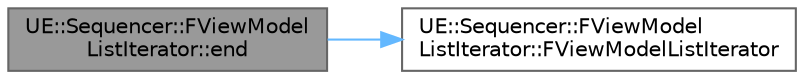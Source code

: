 digraph "UE::Sequencer::FViewModelListIterator::end"
{
 // INTERACTIVE_SVG=YES
 // LATEX_PDF_SIZE
  bgcolor="transparent";
  edge [fontname=Helvetica,fontsize=10,labelfontname=Helvetica,labelfontsize=10];
  node [fontname=Helvetica,fontsize=10,shape=box,height=0.2,width=0.4];
  rankdir="LR";
  Node1 [id="Node000001",label="UE::Sequencer::FViewModel\lListIterator::end",height=0.2,width=0.4,color="gray40", fillcolor="grey60", style="filled", fontcolor="black",tooltip=" "];
  Node1 -> Node2 [id="edge1_Node000001_Node000002",color="steelblue1",style="solid",tooltip=" "];
  Node2 [id="Node000002",label="UE::Sequencer::FViewModel\lListIterator::FViewModelListIterator",height=0.2,width=0.4,color="grey40", fillcolor="white", style="filled",URL="$d0/d69/structUE_1_1Sequencer_1_1FViewModelListIterator.html#a96d9d9f8ea8efd006338b9f1aa8bc3c7",tooltip=" "];
}
